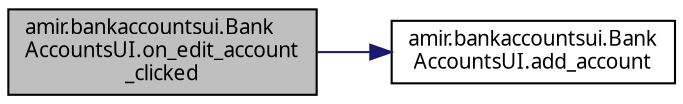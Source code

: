 digraph "amir.bankaccountsui.BankAccountsUI.on_edit_account_clicked"
{
 // LATEX_PDF_SIZE
  edge [fontname="FreeSans.ttf",fontsize="10",labelfontname="FreeSans.ttf",labelfontsize="10"];
  node [fontname="FreeSans.ttf",fontsize="10",shape=record];
  rankdir="LR";
  Node1 [label="amir.bankaccountsui.Bank\lAccountsUI.on_edit_account\l_clicked",height=0.2,width=0.4,color="black", fillcolor="grey75", style="filled", fontcolor="black",tooltip=" "];
  Node1 -> Node2 [color="midnightblue",fontsize="10",style="solid",fontname="FreeSans.ttf"];
  Node2 [label="amir.bankaccountsui.Bank\lAccountsUI.add_account",height=0.2,width=0.4,color="black", fillcolor="white", style="filled",URL="$classamir_1_1bankaccountsui_1_1_bank_accounts_u_i.html#a5965b587881f7aceb3e2d4ebdbcdbf15",tooltip=" "];
}
